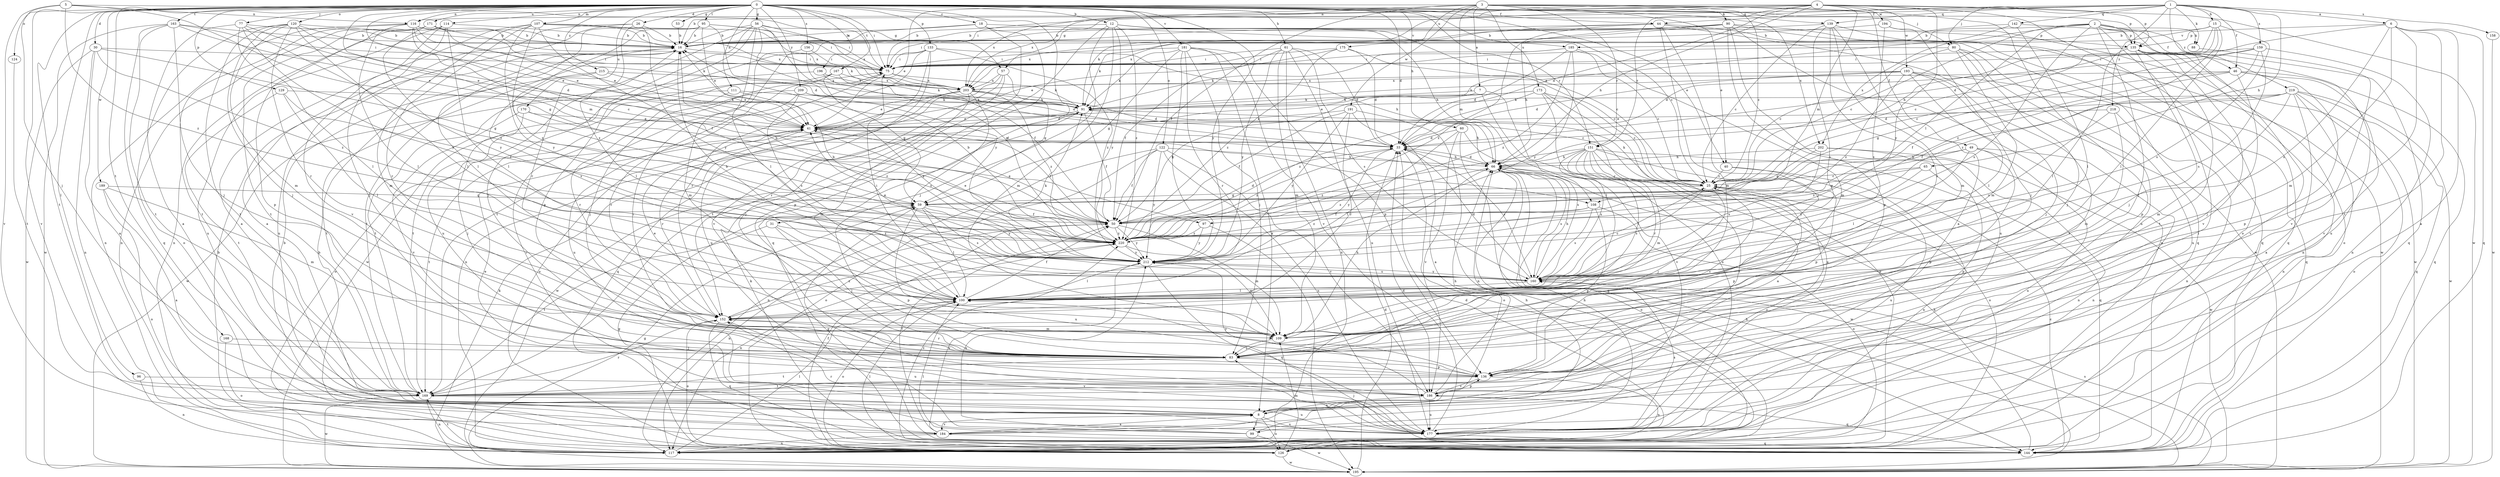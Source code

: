 strict digraph  {
0;
1;
2;
3;
4;
5;
6;
7;
8;
12;
15;
16;
18;
25;
26;
30;
31;
33;
40;
41;
44;
46;
49;
50;
53;
56;
57;
59;
60;
61;
65;
66;
75;
77;
80;
83;
88;
90;
91;
95;
96;
97;
99;
100;
107;
108;
109;
111;
114;
116;
117;
120;
122;
124;
126;
129;
133;
135;
136;
139;
142;
144;
151;
152;
156;
158;
159;
160;
163;
167;
168;
169;
170;
171;
173;
175;
177;
181;
184;
185;
186;
189;
191;
193;
194;
195;
196;
202;
203;
209;
212;
215;
218;
219;
220;
0 -> 12  [label=b];
0 -> 18  [label=c];
0 -> 25  [label=c];
0 -> 26  [label=d];
0 -> 30  [label=d];
0 -> 31  [label=d];
0 -> 33  [label=d];
0 -> 40  [label=e];
0 -> 44  [label=f];
0 -> 53  [label=g];
0 -> 56  [label=g];
0 -> 60  [label=h];
0 -> 61  [label=h];
0 -> 75  [label=i];
0 -> 77  [label=j];
0 -> 80  [label=j];
0 -> 95  [label=l];
0 -> 96  [label=l];
0 -> 97  [label=l];
0 -> 107  [label=m];
0 -> 108  [label=m];
0 -> 111  [label=n];
0 -> 114  [label=n];
0 -> 116  [label=n];
0 -> 120  [label=o];
0 -> 122  [label=o];
0 -> 124  [label=o];
0 -> 129  [label=p];
0 -> 133  [label=p];
0 -> 135  [label=p];
0 -> 139  [label=q];
0 -> 151  [label=r];
0 -> 156  [label=s];
0 -> 163  [label=t];
0 -> 167  [label=t];
0 -> 168  [label=t];
0 -> 169  [label=t];
0 -> 170  [label=u];
0 -> 171  [label=u];
0 -> 181  [label=v];
0 -> 184  [label=v];
0 -> 189  [label=w];
0 -> 196  [label=x];
0 -> 202  [label=x];
0 -> 209  [label=y];
0 -> 212  [label=y];
0 -> 215  [label=z];
1 -> 6  [label=a];
1 -> 15  [label=b];
1 -> 16  [label=b];
1 -> 44  [label=f];
1 -> 46  [label=f];
1 -> 65  [label=h];
1 -> 75  [label=i];
1 -> 80  [label=j];
1 -> 88  [label=k];
1 -> 139  [label=q];
1 -> 142  [label=q];
1 -> 158  [label=s];
1 -> 159  [label=s];
1 -> 218  [label=z];
1 -> 219  [label=z];
2 -> 25  [label=c];
2 -> 46  [label=f];
2 -> 83  [label=j];
2 -> 88  [label=k];
2 -> 97  [label=l];
2 -> 99  [label=l];
2 -> 135  [label=p];
2 -> 144  [label=q];
2 -> 160  [label=s];
2 -> 184  [label=v];
2 -> 202  [label=x];
2 -> 203  [label=x];
3 -> 7  [label=a];
3 -> 25  [label=c];
3 -> 40  [label=e];
3 -> 41  [label=e];
3 -> 49  [label=f];
3 -> 50  [label=f];
3 -> 90  [label=k];
3 -> 108  [label=m];
3 -> 151  [label=r];
3 -> 173  [label=u];
3 -> 175  [label=u];
3 -> 177  [label=u];
3 -> 191  [label=w];
3 -> 203  [label=x];
4 -> 33  [label=d];
4 -> 57  [label=g];
4 -> 66  [label=h];
4 -> 91  [label=k];
4 -> 108  [label=m];
4 -> 116  [label=n];
4 -> 126  [label=o];
4 -> 135  [label=p];
4 -> 151  [label=r];
4 -> 193  [label=w];
4 -> 194  [label=w];
4 -> 195  [label=w];
4 -> 203  [label=x];
4 -> 212  [label=y];
5 -> 57  [label=g];
5 -> 59  [label=g];
5 -> 83  [label=j];
5 -> 116  [label=n];
5 -> 184  [label=v];
5 -> 220  [label=z];
6 -> 8  [label=a];
6 -> 33  [label=d];
6 -> 83  [label=j];
6 -> 109  [label=m];
6 -> 135  [label=p];
6 -> 144  [label=q];
6 -> 160  [label=s];
6 -> 169  [label=t];
7 -> 50  [label=f];
7 -> 91  [label=k];
7 -> 177  [label=u];
7 -> 184  [label=v];
8 -> 41  [label=e];
8 -> 99  [label=l];
8 -> 126  [label=o];
8 -> 177  [label=u];
8 -> 184  [label=v];
12 -> 16  [label=b];
12 -> 25  [label=c];
12 -> 66  [label=h];
12 -> 83  [label=j];
12 -> 109  [label=m];
12 -> 135  [label=p];
12 -> 169  [label=t];
12 -> 212  [label=y];
12 -> 220  [label=z];
15 -> 16  [label=b];
15 -> 25  [label=c];
15 -> 66  [label=h];
15 -> 100  [label=l];
15 -> 160  [label=s];
15 -> 185  [label=v];
15 -> 220  [label=z];
16 -> 75  [label=i];
16 -> 100  [label=l];
16 -> 169  [label=t];
18 -> 16  [label=b];
18 -> 136  [label=p];
18 -> 144  [label=q];
18 -> 169  [label=t];
18 -> 185  [label=v];
25 -> 59  [label=g];
25 -> 83  [label=j];
25 -> 91  [label=k];
25 -> 136  [label=p];
25 -> 160  [label=s];
26 -> 8  [label=a];
26 -> 16  [label=b];
26 -> 152  [label=r];
26 -> 177  [label=u];
26 -> 212  [label=y];
30 -> 8  [label=a];
30 -> 59  [label=g];
30 -> 75  [label=i];
30 -> 117  [label=n];
30 -> 195  [label=w];
30 -> 220  [label=z];
31 -> 83  [label=j];
31 -> 136  [label=p];
31 -> 169  [label=t];
31 -> 220  [label=z];
33 -> 66  [label=h];
33 -> 126  [label=o];
33 -> 160  [label=s];
33 -> 212  [label=y];
33 -> 220  [label=z];
40 -> 25  [label=c];
40 -> 117  [label=n];
40 -> 177  [label=u];
41 -> 33  [label=d];
41 -> 50  [label=f];
41 -> 152  [label=r];
41 -> 169  [label=t];
44 -> 16  [label=b];
44 -> 83  [label=j];
44 -> 109  [label=m];
44 -> 144  [label=q];
44 -> 195  [label=w];
44 -> 203  [label=x];
44 -> 220  [label=z];
46 -> 50  [label=f];
46 -> 59  [label=g];
46 -> 83  [label=j];
46 -> 136  [label=p];
46 -> 144  [label=q];
46 -> 186  [label=v];
46 -> 203  [label=x];
49 -> 66  [label=h];
49 -> 100  [label=l];
49 -> 117  [label=n];
49 -> 136  [label=p];
49 -> 177  [label=u];
49 -> 220  [label=z];
50 -> 16  [label=b];
50 -> 33  [label=d];
50 -> 41  [label=e];
50 -> 109  [label=m];
50 -> 117  [label=n];
50 -> 212  [label=y];
50 -> 220  [label=z];
53 -> 16  [label=b];
56 -> 16  [label=b];
56 -> 75  [label=i];
56 -> 83  [label=j];
56 -> 100  [label=l];
56 -> 136  [label=p];
56 -> 177  [label=u];
56 -> 203  [label=x];
56 -> 212  [label=y];
56 -> 220  [label=z];
57 -> 59  [label=g];
57 -> 83  [label=j];
57 -> 117  [label=n];
57 -> 152  [label=r];
57 -> 203  [label=x];
59 -> 50  [label=f];
59 -> 100  [label=l];
59 -> 160  [label=s];
59 -> 177  [label=u];
59 -> 212  [label=y];
60 -> 33  [label=d];
60 -> 100  [label=l];
60 -> 144  [label=q];
60 -> 160  [label=s];
60 -> 186  [label=v];
61 -> 33  [label=d];
61 -> 50  [label=f];
61 -> 75  [label=i];
61 -> 109  [label=m];
61 -> 117  [label=n];
61 -> 160  [label=s];
61 -> 177  [label=u];
61 -> 212  [label=y];
65 -> 25  [label=c];
65 -> 59  [label=g];
65 -> 136  [label=p];
65 -> 212  [label=y];
66 -> 25  [label=c];
66 -> 33  [label=d];
66 -> 126  [label=o];
66 -> 160  [label=s];
66 -> 195  [label=w];
66 -> 220  [label=z];
75 -> 91  [label=k];
75 -> 177  [label=u];
75 -> 203  [label=x];
77 -> 8  [label=a];
77 -> 16  [label=b];
77 -> 41  [label=e];
77 -> 100  [label=l];
77 -> 212  [label=y];
77 -> 220  [label=z];
80 -> 25  [label=c];
80 -> 75  [label=i];
80 -> 83  [label=j];
80 -> 109  [label=m];
80 -> 136  [label=p];
80 -> 177  [label=u];
83 -> 25  [label=c];
83 -> 75  [label=i];
83 -> 136  [label=p];
83 -> 152  [label=r];
83 -> 169  [label=t];
88 -> 186  [label=v];
90 -> 16  [label=b];
90 -> 66  [label=h];
90 -> 75  [label=i];
90 -> 91  [label=k];
90 -> 126  [label=o];
90 -> 136  [label=p];
90 -> 144  [label=q];
90 -> 177  [label=u];
90 -> 195  [label=w];
91 -> 41  [label=e];
91 -> 50  [label=f];
91 -> 66  [label=h];
91 -> 195  [label=w];
95 -> 16  [label=b];
95 -> 33  [label=d];
95 -> 41  [label=e];
95 -> 75  [label=i];
95 -> 100  [label=l];
95 -> 203  [label=x];
95 -> 220  [label=z];
96 -> 117  [label=n];
96 -> 186  [label=v];
97 -> 195  [label=w];
97 -> 212  [label=y];
97 -> 220  [label=z];
99 -> 25  [label=c];
99 -> 75  [label=i];
99 -> 152  [label=r];
99 -> 195  [label=w];
99 -> 212  [label=y];
100 -> 50  [label=f];
100 -> 75  [label=i];
100 -> 126  [label=o];
100 -> 152  [label=r];
107 -> 8  [label=a];
107 -> 16  [label=b];
107 -> 50  [label=f];
107 -> 75  [label=i];
107 -> 109  [label=m];
107 -> 152  [label=r];
107 -> 203  [label=x];
107 -> 212  [label=y];
107 -> 220  [label=z];
108 -> 50  [label=f];
108 -> 126  [label=o];
108 -> 136  [label=p];
108 -> 160  [label=s];
108 -> 220  [label=z];
109 -> 41  [label=e];
109 -> 66  [label=h];
109 -> 83  [label=j];
111 -> 91  [label=k];
111 -> 152  [label=r];
111 -> 195  [label=w];
111 -> 212  [label=y];
114 -> 16  [label=b];
114 -> 83  [label=j];
114 -> 100  [label=l];
114 -> 117  [label=n];
114 -> 177  [label=u];
114 -> 186  [label=v];
116 -> 16  [label=b];
116 -> 25  [label=c];
116 -> 41  [label=e];
116 -> 75  [label=i];
116 -> 91  [label=k];
116 -> 100  [label=l];
116 -> 117  [label=n];
116 -> 169  [label=t];
117 -> 16  [label=b];
117 -> 33  [label=d];
117 -> 100  [label=l];
117 -> 169  [label=t];
120 -> 16  [label=b];
120 -> 33  [label=d];
120 -> 41  [label=e];
120 -> 83  [label=j];
120 -> 100  [label=l];
120 -> 109  [label=m];
120 -> 126  [label=o];
120 -> 152  [label=r];
120 -> 169  [label=t];
122 -> 50  [label=f];
122 -> 66  [label=h];
122 -> 117  [label=n];
122 -> 126  [label=o];
122 -> 177  [label=u];
122 -> 186  [label=v];
122 -> 212  [label=y];
124 -> 169  [label=t];
126 -> 50  [label=f];
126 -> 59  [label=g];
126 -> 100  [label=l];
126 -> 109  [label=m];
126 -> 195  [label=w];
126 -> 220  [label=z];
129 -> 50  [label=f];
129 -> 91  [label=k];
129 -> 100  [label=l];
129 -> 169  [label=t];
133 -> 66  [label=h];
133 -> 75  [label=i];
133 -> 152  [label=r];
133 -> 177  [label=u];
133 -> 186  [label=v];
133 -> 195  [label=w];
133 -> 220  [label=z];
135 -> 75  [label=i];
135 -> 83  [label=j];
135 -> 100  [label=l];
135 -> 117  [label=n];
135 -> 169  [label=t];
135 -> 186  [label=v];
135 -> 195  [label=w];
136 -> 100  [label=l];
136 -> 117  [label=n];
136 -> 169  [label=t];
136 -> 186  [label=v];
139 -> 8  [label=a];
139 -> 16  [label=b];
139 -> 25  [label=c];
139 -> 109  [label=m];
139 -> 144  [label=q];
139 -> 152  [label=r];
139 -> 160  [label=s];
142 -> 16  [label=b];
142 -> 41  [label=e];
142 -> 100  [label=l];
142 -> 177  [label=u];
144 -> 16  [label=b];
144 -> 25  [label=c];
144 -> 59  [label=g];
144 -> 66  [label=h];
144 -> 91  [label=k];
144 -> 100  [label=l];
151 -> 8  [label=a];
151 -> 66  [label=h];
151 -> 100  [label=l];
151 -> 109  [label=m];
151 -> 126  [label=o];
151 -> 136  [label=p];
151 -> 144  [label=q];
151 -> 152  [label=r];
151 -> 160  [label=s];
151 -> 169  [label=t];
151 -> 220  [label=z];
152 -> 109  [label=m];
152 -> 126  [label=o];
152 -> 144  [label=q];
152 -> 177  [label=u];
152 -> 220  [label=z];
156 -> 50  [label=f];
156 -> 75  [label=i];
156 -> 109  [label=m];
158 -> 195  [label=w];
159 -> 25  [label=c];
159 -> 33  [label=d];
159 -> 75  [label=i];
159 -> 117  [label=n];
159 -> 160  [label=s];
159 -> 220  [label=z];
160 -> 16  [label=b];
160 -> 25  [label=c];
160 -> 33  [label=d];
160 -> 66  [label=h];
160 -> 100  [label=l];
160 -> 212  [label=y];
163 -> 16  [label=b];
163 -> 41  [label=e];
163 -> 75  [label=i];
163 -> 83  [label=j];
163 -> 144  [label=q];
163 -> 169  [label=t];
163 -> 195  [label=w];
167 -> 59  [label=g];
167 -> 83  [label=j];
167 -> 91  [label=k];
167 -> 169  [label=t];
167 -> 203  [label=x];
168 -> 83  [label=j];
168 -> 126  [label=o];
169 -> 117  [label=n];
169 -> 152  [label=r];
169 -> 177  [label=u];
169 -> 195  [label=w];
170 -> 41  [label=e];
170 -> 83  [label=j];
170 -> 186  [label=v];
170 -> 220  [label=z];
171 -> 16  [label=b];
171 -> 41  [label=e];
171 -> 91  [label=k];
171 -> 117  [label=n];
171 -> 136  [label=p];
171 -> 169  [label=t];
171 -> 212  [label=y];
173 -> 25  [label=c];
173 -> 41  [label=e];
173 -> 91  [label=k];
173 -> 100  [label=l];
173 -> 126  [label=o];
173 -> 177  [label=u];
173 -> 220  [label=z];
175 -> 25  [label=c];
175 -> 33  [label=d];
175 -> 41  [label=e];
175 -> 75  [label=i];
175 -> 220  [label=z];
177 -> 33  [label=d];
177 -> 66  [label=h];
177 -> 83  [label=j];
177 -> 144  [label=q];
177 -> 160  [label=s];
181 -> 8  [label=a];
181 -> 59  [label=g];
181 -> 75  [label=i];
181 -> 83  [label=j];
181 -> 91  [label=k];
181 -> 136  [label=p];
181 -> 152  [label=r];
181 -> 186  [label=v];
181 -> 212  [label=y];
184 -> 8  [label=a];
184 -> 16  [label=b];
184 -> 50  [label=f];
184 -> 66  [label=h];
184 -> 117  [label=n];
184 -> 126  [label=o];
184 -> 212  [label=y];
185 -> 25  [label=c];
185 -> 33  [label=d];
185 -> 75  [label=i];
185 -> 91  [label=k];
185 -> 109  [label=m];
185 -> 212  [label=y];
185 -> 220  [label=z];
186 -> 8  [label=a];
186 -> 66  [label=h];
186 -> 136  [label=p];
186 -> 144  [label=q];
186 -> 177  [label=u];
186 -> 212  [label=y];
189 -> 8  [label=a];
189 -> 59  [label=g];
189 -> 109  [label=m];
189 -> 126  [label=o];
191 -> 8  [label=a];
191 -> 41  [label=e];
191 -> 50  [label=f];
191 -> 117  [label=n];
191 -> 152  [label=r];
191 -> 212  [label=y];
193 -> 33  [label=d];
193 -> 83  [label=j];
193 -> 91  [label=k];
193 -> 100  [label=l];
193 -> 144  [label=q];
193 -> 169  [label=t];
193 -> 203  [label=x];
193 -> 220  [label=z];
194 -> 16  [label=b];
194 -> 83  [label=j];
194 -> 126  [label=o];
194 -> 160  [label=s];
195 -> 33  [label=d];
195 -> 59  [label=g];
195 -> 66  [label=h];
195 -> 91  [label=k];
195 -> 160  [label=s];
196 -> 33  [label=d];
196 -> 169  [label=t];
196 -> 203  [label=x];
202 -> 59  [label=g];
202 -> 66  [label=h];
202 -> 117  [label=n];
202 -> 160  [label=s];
202 -> 195  [label=w];
203 -> 33  [label=d];
203 -> 41  [label=e];
203 -> 91  [label=k];
203 -> 109  [label=m];
203 -> 126  [label=o];
203 -> 144  [label=q];
203 -> 160  [label=s];
203 -> 220  [label=z];
209 -> 25  [label=c];
209 -> 91  [label=k];
209 -> 126  [label=o];
209 -> 152  [label=r];
209 -> 160  [label=s];
212 -> 16  [label=b];
212 -> 41  [label=e];
212 -> 91  [label=k];
212 -> 100  [label=l];
212 -> 144  [label=q];
212 -> 160  [label=s];
215 -> 41  [label=e];
215 -> 160  [label=s];
215 -> 169  [label=t];
215 -> 203  [label=x];
218 -> 41  [label=e];
218 -> 109  [label=m];
218 -> 117  [label=n];
218 -> 160  [label=s];
219 -> 8  [label=a];
219 -> 33  [label=d];
219 -> 50  [label=f];
219 -> 91  [label=k];
219 -> 109  [label=m];
219 -> 117  [label=n];
219 -> 126  [label=o];
219 -> 144  [label=q];
219 -> 195  [label=w];
220 -> 16  [label=b];
220 -> 41  [label=e];
220 -> 109  [label=m];
220 -> 117  [label=n];
220 -> 212  [label=y];
}
